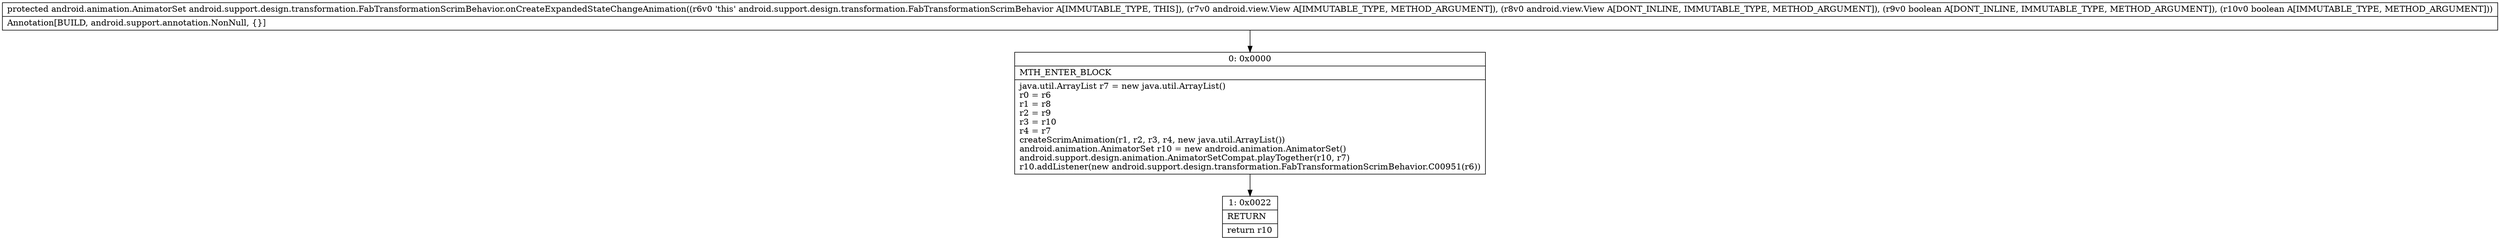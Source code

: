 digraph "CFG forandroid.support.design.transformation.FabTransformationScrimBehavior.onCreateExpandedStateChangeAnimation(Landroid\/view\/View;Landroid\/view\/View;ZZ)Landroid\/animation\/AnimatorSet;" {
Node_0 [shape=record,label="{0\:\ 0x0000|MTH_ENTER_BLOCK\l|java.util.ArrayList r7 = new java.util.ArrayList()\lr0 = r6\lr1 = r8\lr2 = r9\lr3 = r10\lr4 = r7\lcreateScrimAnimation(r1, r2, r3, r4, new java.util.ArrayList())\landroid.animation.AnimatorSet r10 = new android.animation.AnimatorSet()\landroid.support.design.animation.AnimatorSetCompat.playTogether(r10, r7)\lr10.addListener(new android.support.design.transformation.FabTransformationScrimBehavior.C00951(r6))\l}"];
Node_1 [shape=record,label="{1\:\ 0x0022|RETURN\l|return r10\l}"];
MethodNode[shape=record,label="{protected android.animation.AnimatorSet android.support.design.transformation.FabTransformationScrimBehavior.onCreateExpandedStateChangeAnimation((r6v0 'this' android.support.design.transformation.FabTransformationScrimBehavior A[IMMUTABLE_TYPE, THIS]), (r7v0 android.view.View A[IMMUTABLE_TYPE, METHOD_ARGUMENT]), (r8v0 android.view.View A[DONT_INLINE, IMMUTABLE_TYPE, METHOD_ARGUMENT]), (r9v0 boolean A[DONT_INLINE, IMMUTABLE_TYPE, METHOD_ARGUMENT]), (r10v0 boolean A[IMMUTABLE_TYPE, METHOD_ARGUMENT]))  | Annotation[BUILD, android.support.annotation.NonNull, \{\}]\l}"];
MethodNode -> Node_0;
Node_0 -> Node_1;
}

